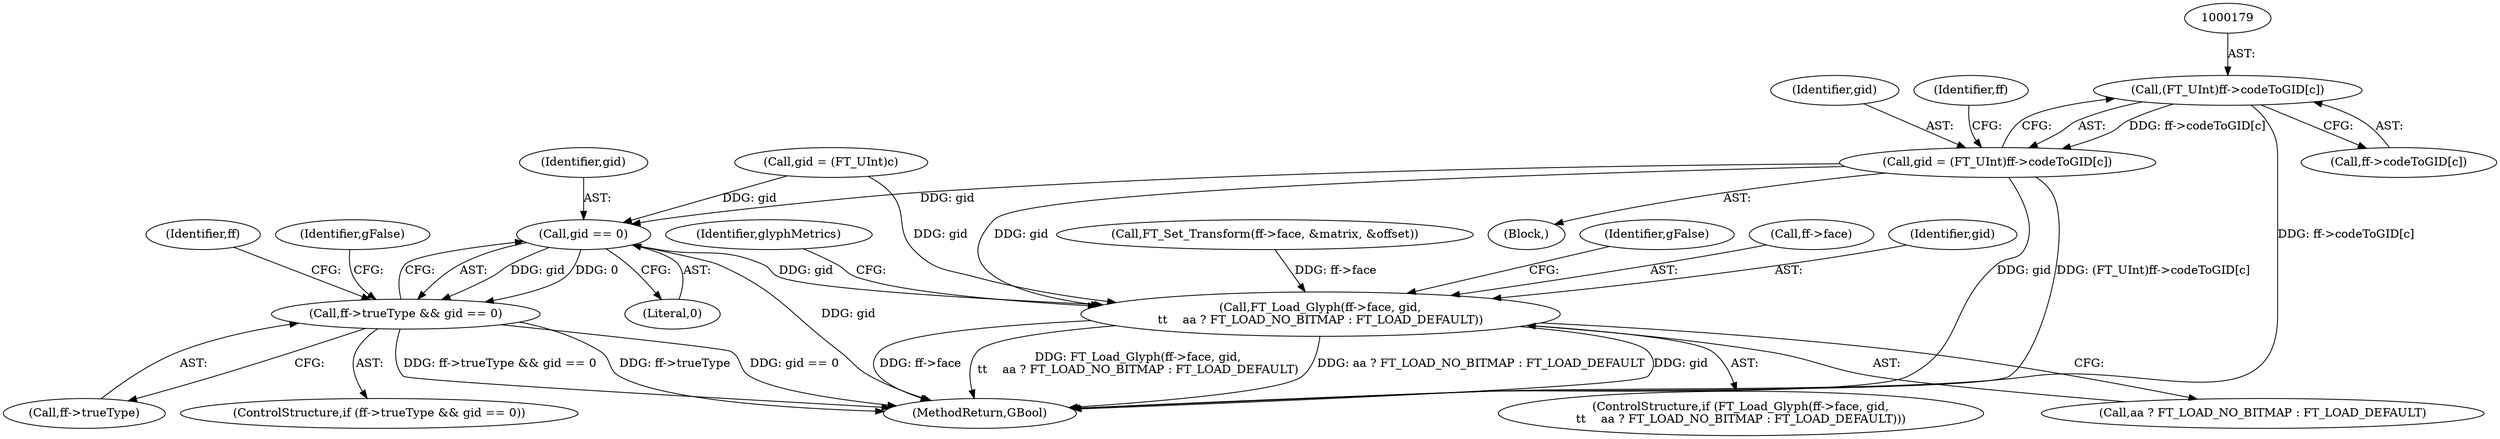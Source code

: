 digraph "0_poppler_9cf2325fb22f812b31858e519411f57747d39bd8_3@array" {
"1000178" [label="(Call,(FT_UInt)ff->codeToGID[c])"];
"1000176" [label="(Call,gid = (FT_UInt)ff->codeToGID[c])"];
"1000197" [label="(Call,gid == 0)"];
"1000193" [label="(Call,ff->trueType && gid == 0)"];
"1000204" [label="(Call,FT_Load_Glyph(ff->face, gid,\n\t\t    aa ? FT_LOAD_NO_BITMAP : FT_LOAD_DEFAULT))"];
"1000198" [label="(Identifier,gid)"];
"1000150" [label="(Call,FT_Set_Transform(ff->face, &matrix, &offset))"];
"1000197" [label="(Call,gid == 0)"];
"1000187" [label="(Call,gid = (FT_UInt)c)"];
"1000215" [label="(Identifier,gFalse)"];
"1000175" [label="(Block,)"];
"1000176" [label="(Call,gid = (FT_UInt)ff->codeToGID[c])"];
"1000177" [label="(Identifier,gid)"];
"1000199" [label="(Literal,0)"];
"1000194" [label="(Call,ff->trueType)"];
"1000204" [label="(Call,FT_Load_Glyph(ff->face, gid,\n\t\t    aa ? FT_LOAD_NO_BITMAP : FT_LOAD_DEFAULT))"];
"1000203" [label="(ControlStructure,if (FT_Load_Glyph(ff->face, gid,\n\t\t    aa ? FT_LOAD_NO_BITMAP : FT_LOAD_DEFAULT)))"];
"1000209" [label="(Call,aa ? FT_LOAD_NO_BITMAP : FT_LOAD_DEFAULT)"];
"1000192" [label="(ControlStructure,if (ff->trueType && gid == 0))"];
"1000205" [label="(Call,ff->face)"];
"1000206" [label="(Identifier,ff)"];
"1000440" [label="(MethodReturn,GBool)"];
"1000178" [label="(Call,(FT_UInt)ff->codeToGID[c])"];
"1000195" [label="(Identifier,ff)"];
"1000208" [label="(Identifier,gid)"];
"1000218" [label="(Identifier,glyphMetrics)"];
"1000180" [label="(Call,ff->codeToGID[c])"];
"1000193" [label="(Call,ff->trueType && gid == 0)"];
"1000202" [label="(Identifier,gFalse)"];
"1000178" -> "1000176"  [label="AST: "];
"1000178" -> "1000180"  [label="CFG: "];
"1000179" -> "1000178"  [label="AST: "];
"1000180" -> "1000178"  [label="AST: "];
"1000176" -> "1000178"  [label="CFG: "];
"1000178" -> "1000440"  [label="DDG: ff->codeToGID[c]"];
"1000178" -> "1000176"  [label="DDG: ff->codeToGID[c]"];
"1000176" -> "1000175"  [label="AST: "];
"1000177" -> "1000176"  [label="AST: "];
"1000195" -> "1000176"  [label="CFG: "];
"1000176" -> "1000440"  [label="DDG: (FT_UInt)ff->codeToGID[c]"];
"1000176" -> "1000440"  [label="DDG: gid"];
"1000176" -> "1000197"  [label="DDG: gid"];
"1000176" -> "1000204"  [label="DDG: gid"];
"1000197" -> "1000193"  [label="AST: "];
"1000197" -> "1000199"  [label="CFG: "];
"1000198" -> "1000197"  [label="AST: "];
"1000199" -> "1000197"  [label="AST: "];
"1000193" -> "1000197"  [label="CFG: "];
"1000197" -> "1000440"  [label="DDG: gid"];
"1000197" -> "1000193"  [label="DDG: gid"];
"1000197" -> "1000193"  [label="DDG: 0"];
"1000187" -> "1000197"  [label="DDG: gid"];
"1000197" -> "1000204"  [label="DDG: gid"];
"1000193" -> "1000192"  [label="AST: "];
"1000193" -> "1000194"  [label="CFG: "];
"1000194" -> "1000193"  [label="AST: "];
"1000202" -> "1000193"  [label="CFG: "];
"1000206" -> "1000193"  [label="CFG: "];
"1000193" -> "1000440"  [label="DDG: ff->trueType"];
"1000193" -> "1000440"  [label="DDG: gid == 0"];
"1000193" -> "1000440"  [label="DDG: ff->trueType && gid == 0"];
"1000204" -> "1000203"  [label="AST: "];
"1000204" -> "1000209"  [label="CFG: "];
"1000205" -> "1000204"  [label="AST: "];
"1000208" -> "1000204"  [label="AST: "];
"1000209" -> "1000204"  [label="AST: "];
"1000215" -> "1000204"  [label="CFG: "];
"1000218" -> "1000204"  [label="CFG: "];
"1000204" -> "1000440"  [label="DDG: aa ? FT_LOAD_NO_BITMAP : FT_LOAD_DEFAULT"];
"1000204" -> "1000440"  [label="DDG: gid"];
"1000204" -> "1000440"  [label="DDG: ff->face"];
"1000204" -> "1000440"  [label="DDG: FT_Load_Glyph(ff->face, gid,\n\t\t    aa ? FT_LOAD_NO_BITMAP : FT_LOAD_DEFAULT)"];
"1000150" -> "1000204"  [label="DDG: ff->face"];
"1000187" -> "1000204"  [label="DDG: gid"];
}
